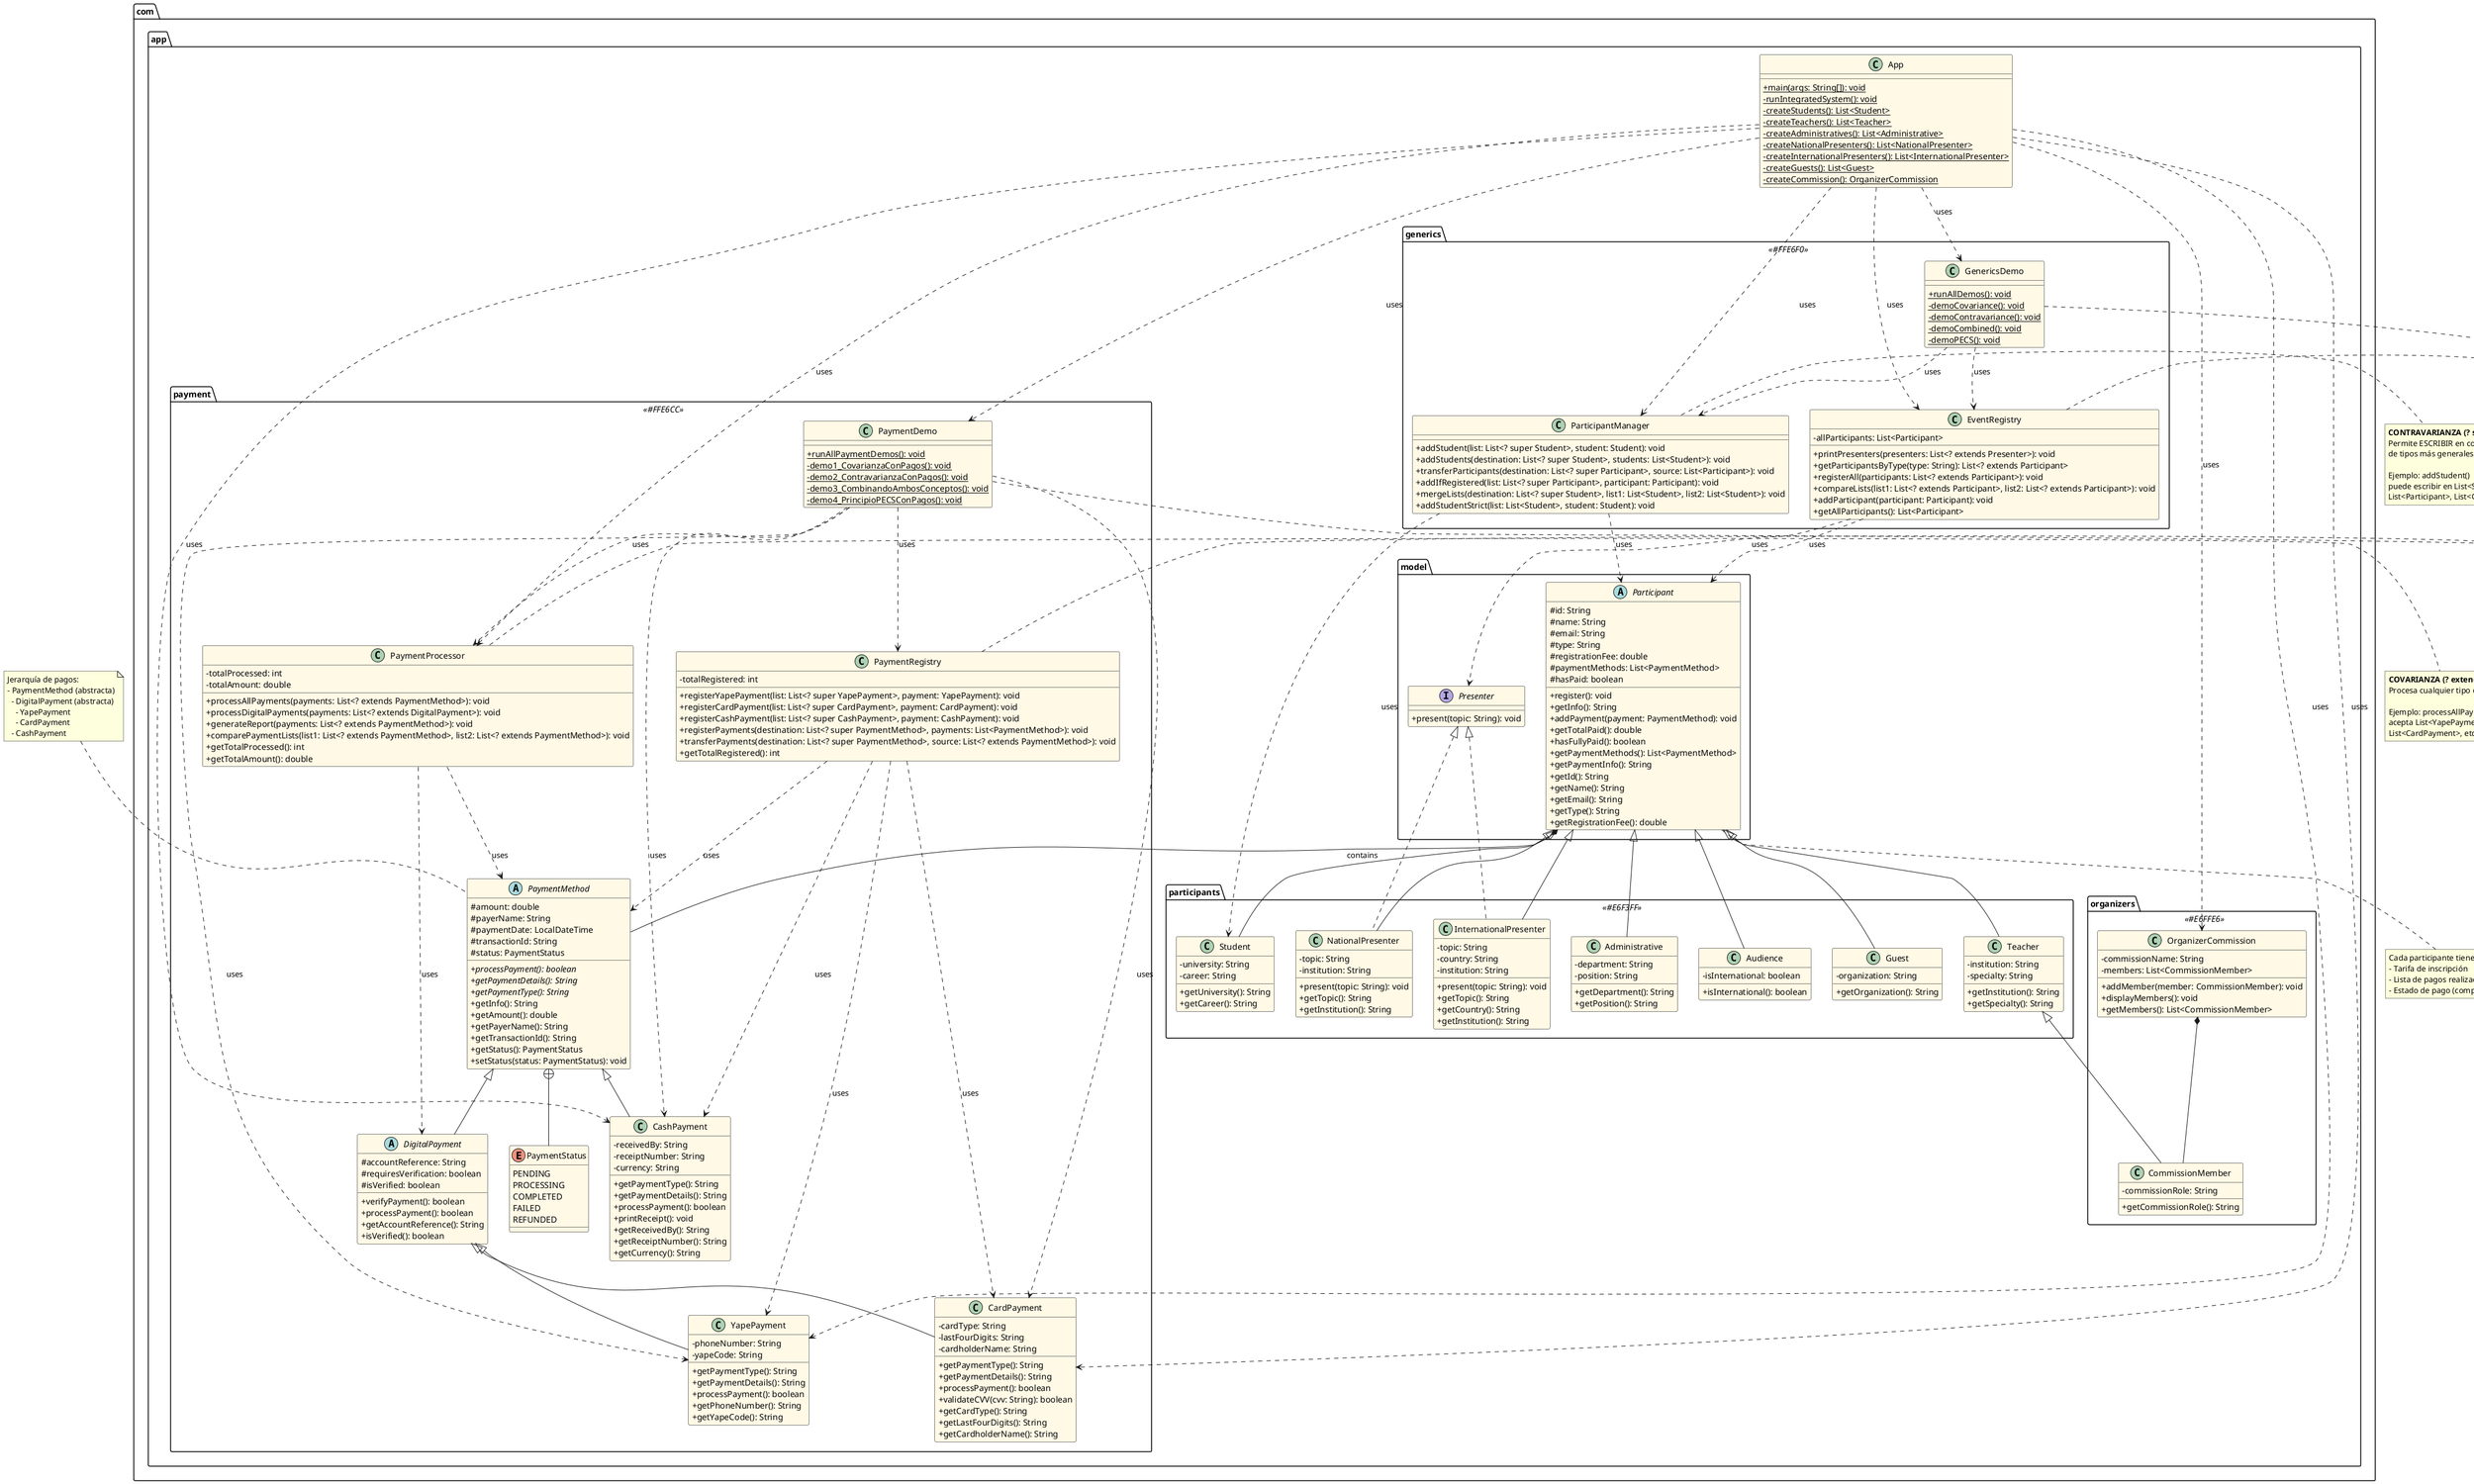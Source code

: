 @startuml
!define LIGHTYELLOW #FFF9E6
!define LIGHTBLUE #E6F3FF
!define LIGHTGREEN #E6FFE6
!define LIGHTPINK #FFE6F0
!define LIGHTORANGE #FFE6CC
!define LIGHTPURPLE #F0E6FF

skinparam classAttributeIconSize 0
skinparam class {
    BackgroundColor LIGHTYELLOW
    BorderColor Black
}

package "com.app.model" {
    abstract class Participant {
        # id: String
        # name: String
        # email: String
        # type: String
        # registrationFee: double
        # paymentMethods: List<PaymentMethod>
        # hasPaid: boolean
        + register(): void
        + getInfo(): String
        + addPayment(payment: PaymentMethod): void
        + getTotalPaid(): double
        + hasFullyPaid(): boolean
        + getPaymentMethods(): List<PaymentMethod>
        + getPaymentInfo(): String
        + getId(): String
        + getName(): String
        + getEmail(): String
        + getType(): String
        + getRegistrationFee(): double
    }
    
    interface Presenter {
        + present(topic: String): void
    }
}

package "com.app.participants" <<LIGHTBLUE>> {
    class Student {
        - university: String
        - career: String
        + getUniversity(): String
        + getCareer(): String
    }
    
    class Teacher {
        - institution: String
        - specialty: String
        + getInstitution(): String
        + getSpecialty(): String
    }
    
    class Administrative {
        - department: String
        - position: String
        + getDepartment(): String
        + getPosition(): String
    }
    
    class NationalPresenter {
        - topic: String
        - institution: String
        + present(topic: String): void
        + getTopic(): String
        + getInstitution(): String
    }
    
    class InternationalPresenter {
        - topic: String
        - country: String
        - institution: String
        + present(topic: String): void
        + getTopic(): String
        + getCountry(): String
        + getInstitution(): String
    }
    
    class Audience {
        - isInternational: boolean
        + isInternational(): boolean
    }
    
    class Guest {
        - organization: String
        + getOrganization(): String
    }
}

package "com.app.organizers" <<LIGHTGREEN>> {
    class CommissionMember {
        - commissionRole: String
        + getCommissionRole(): String
    }
    
    class OrganizerCommission {
        - commissionName: String
        - members: List<CommissionMember>
        + addMember(member: CommissionMember): void
        + displayMembers(): void
        + getMembers(): List<CommissionMember>
    }
}

package "com.app.payment" <<LIGHTORANGE>> {
    abstract class PaymentMethod {
        # amount: double
        # payerName: String
        # paymentDate: LocalDateTime
        # transactionId: String
        # status: PaymentStatus
        + {abstract} processPayment(): boolean
        + {abstract} getPaymentDetails(): String
        + {abstract} getPaymentType(): String
        + getInfo(): String
        + getAmount(): double
        + getPayerName(): String
        + getTransactionId(): String
        + getStatus(): PaymentStatus
        + setStatus(status: PaymentStatus): void
    }
    
    abstract class DigitalPayment {
        # accountReference: String
        # requiresVerification: boolean
        # isVerified: boolean
        + verifyPayment(): boolean
        + processPayment(): boolean
        + getAccountReference(): String
        + isVerified(): boolean
    }
    
    class YapePayment {
        - phoneNumber: String
        - yapeCode: String
        + getPaymentType(): String
        + getPaymentDetails(): String
        + processPayment(): boolean
        + getPhoneNumber(): String
        + getYapeCode(): String
    }
    
    class CardPayment {
        - cardType: String
        - lastFourDigits: String
        - cardholderName: String
        + getPaymentType(): String
        + getPaymentDetails(): String
        + processPayment(): boolean
        + validateCVV(cvv: String): boolean
        + getCardType(): String
        + getLastFourDigits(): String
        + getCardholderName(): String
    }
    
    class CashPayment {
        - receivedBy: String
        - receiptNumber: String
        - currency: String
        + getPaymentType(): String
        + getPaymentDetails(): String
        + processPayment(): boolean
        + printReceipt(): void
        + getReceivedBy(): String
        + getReceiptNumber(): String
        + getCurrency(): String
    }
    
    class PaymentProcessor {
        - totalProcessed: int
        - totalAmount: double
        + processAllPayments(payments: List<? extends PaymentMethod>): void
        + processDigitalPayments(payments: List<? extends DigitalPayment>): void
        + generateReport(payments: List<? extends PaymentMethod>): void
        + comparePaymentLists(list1: List<? extends PaymentMethod>, list2: List<? extends PaymentMethod>): void
        + getTotalProcessed(): int
        + getTotalAmount(): double
    }
    
    class PaymentRegistry {
        - totalRegistered: int
        + registerYapePayment(list: List<? super YapePayment>, payment: YapePayment): void
        + registerCardPayment(list: List<? super CardPayment>, payment: CardPayment): void
        + registerCashPayment(list: List<? super CashPayment>, payment: CashPayment): void
        + registerPayments(destination: List<? super PaymentMethod>, payments: List<PaymentMethod>): void
        + transferPayments(destination: List<? super PaymentMethod>, source: List<? extends PaymentMethod>): void
        + getTotalRegistered(): int
    }
    
    class PaymentDemo {
        + {static} runAllPaymentDemos(): void
        - {static} demo1_CovarianzaConPagos(): void
        - {static} demo2_ContravarianzaConPagos(): void
        - {static} demo3_CombinandoAmbosConceptos(): void
        - {static} demo4_PrincipioPECSConPagos(): void
    }
    
    enum PaymentStatus {
        PENDING
        PROCESSING
        COMPLETED
        FAILED
        REFUNDED
    }
}

package "com.app.generics" <<LIGHTPINK>> {
    class EventRegistry {
        - allParticipants: List<Participant>
        + printPresenters(presenters: List<? extends Presenter>): void
        + getParticipantsByType(type: String): List<? extends Participant>
        + registerAll(participants: List<? extends Participant>): void
        + compareLists(list1: List<? extends Participant>, list2: List<? extends Participant>): void
        + addParticipant(participant: Participant): void
        + getAllParticipants(): List<Participant>
    }
    
    class ParticipantManager {
        + addStudent(list: List<? super Student>, student: Student): void
        + addStudents(destination: List<? super Student>, students: List<Student>): void
        + transferParticipants(destination: List<? super Participant>, source: List<Participant>): void
        + addIfRegistered(list: List<? super Participant>, participant: Participant): void
        + mergeLists(destination: List<? super Student>, list1: List<Student>, list2: List<Student>): void
        + addStudentStrict(list: List<Student>, student: Student): void
    }
    
    class GenericsDemo {
        + {static} runAllDemos(): void
        - {static} demoCovariance(): void
        - {static} demoContravariance(): void
        - {static} demoCombined(): void
        - {static} demoPECS(): void
    }
}

package "com.app" {
    class App {
        + {static} main(args: String[]): void
        - {static} runIntegratedSystem(): void
        - {static} createStudents(): List<Student>
        - {static} createTeachers(): List<Teacher>
        - {static} createAdministratives(): List<Administrative>
        - {static} createNationalPresenters(): List<NationalPresenter>
        - {static} createInternationalPresenters(): List<InternationalPresenter>
        - {static} createGuests(): List<Guest>
        - {static} createCommission(): OrganizerCommission
    }
}

' Relaciones de herencia - Participantes
Participant <|-- Student
Participant <|-- Teacher
Participant <|-- Administrative
Participant <|-- NationalPresenter
Participant <|-- InternationalPresenter
Participant <|-- Audience
Participant <|-- Guest
Teacher <|-- CommissionMember

' Relaciones de herencia - Pagos
PaymentMethod <|-- DigitalPayment
PaymentMethod <|-- CashPayment
DigitalPayment <|-- YapePayment
DigitalPayment <|-- CardPayment

' Implementaciones de interface
Presenter <|.. NationalPresenter
Presenter <|.. InternationalPresenter

' Composición
OrganizerCommission *-- CommissionMember
Participant *-- PaymentMethod : contains
PaymentMethod +-- PaymentStatus

' Uso (dependencias principales) - Sistema de Participantes
EventRegistry ..> Participant : uses
EventRegistry ..> Presenter : uses
ParticipantManager ..> Student : uses
ParticipantManager ..> Participant : uses
GenericsDemo ..> EventRegistry : uses
GenericsDemo ..> ParticipantManager : uses

' Uso (dependencias principales) - Sistema de Pagos
PaymentProcessor ..> PaymentMethod : uses
PaymentProcessor ..> DigitalPayment : uses
PaymentRegistry ..> PaymentMethod : uses
PaymentRegistry ..> YapePayment : uses
PaymentRegistry ..> CardPayment : uses
PaymentRegistry ..> CashPayment : uses
PaymentDemo ..> PaymentProcessor : uses
PaymentDemo ..> PaymentRegistry : uses
PaymentDemo ..> YapePayment : uses
PaymentDemo ..> CardPayment : uses
PaymentDemo ..> CashPayment : uses

' Uso - Aplicación Principal
App ..> EventRegistry : uses
App ..> ParticipantManager : uses
App ..> GenericsDemo : uses
App ..> OrganizerCommission : uses
App ..> PaymentDemo : uses
App ..> PaymentProcessor : uses
App ..> YapePayment : uses
App ..> CardPayment : uses
App ..> CashPayment : uses

note right of EventRegistry
  **COVARIANZA (? extends)**
  Permite LEER de colecciones
  de tipos más específicos
  
  Ejemplo: registerAll()
  acepta List<Student>,
  List<Teacher>, etc.
end note

note right of ParticipantManager
  **CONTRAVARIANZA (? super)**
  Permite ESCRIBIR en colecciones
  de tipos más generales
  
  Ejemplo: addStudent()
  puede escribir en List<Student>,
  List<Participant>, List<Object>
end note

note bottom of GenericsDemo
  Demuestra el principio PECS:
  Producer Extends, Consumer Super
  con participantes
end note

note right of PaymentProcessor
  **COVARIANZA (? extends)**
  Procesa cualquier tipo de pago
  
  Ejemplo: processAllPayments()
  acepta List<YapePayment>,
  List<CardPayment>, etc.
end note

note right of PaymentRegistry
  **CONTRAVARIANZA (? super)**
  Registra pagos en colecciones
  de tipos más generales
  
  Ejemplo: registerYapePayment()
  puede escribir en List<YapePayment>,
  List<DigitalPayment>, etc.
end note

note bottom of PaymentDemo
  Demuestra PECS con pagos:
  - Demo 1: Covarianza
  - Demo 2: Contravarianza
  - Demo 3: Combinación
  - Demo 4: Principio PECS
end note

note bottom of Participant
  Cada participante tiene:
  - Tarifa de inscripción
  - Lista de pagos realizados
  - Estado de pago (completo/pendiente)
end note

note top of PaymentMethod
  Jerarquía de pagos:
  - PaymentMethod (abstracta)
    - DigitalPayment (abstracta)
      - YapePayment
      - CardPayment
    - CashPayment
end note

@enduml
